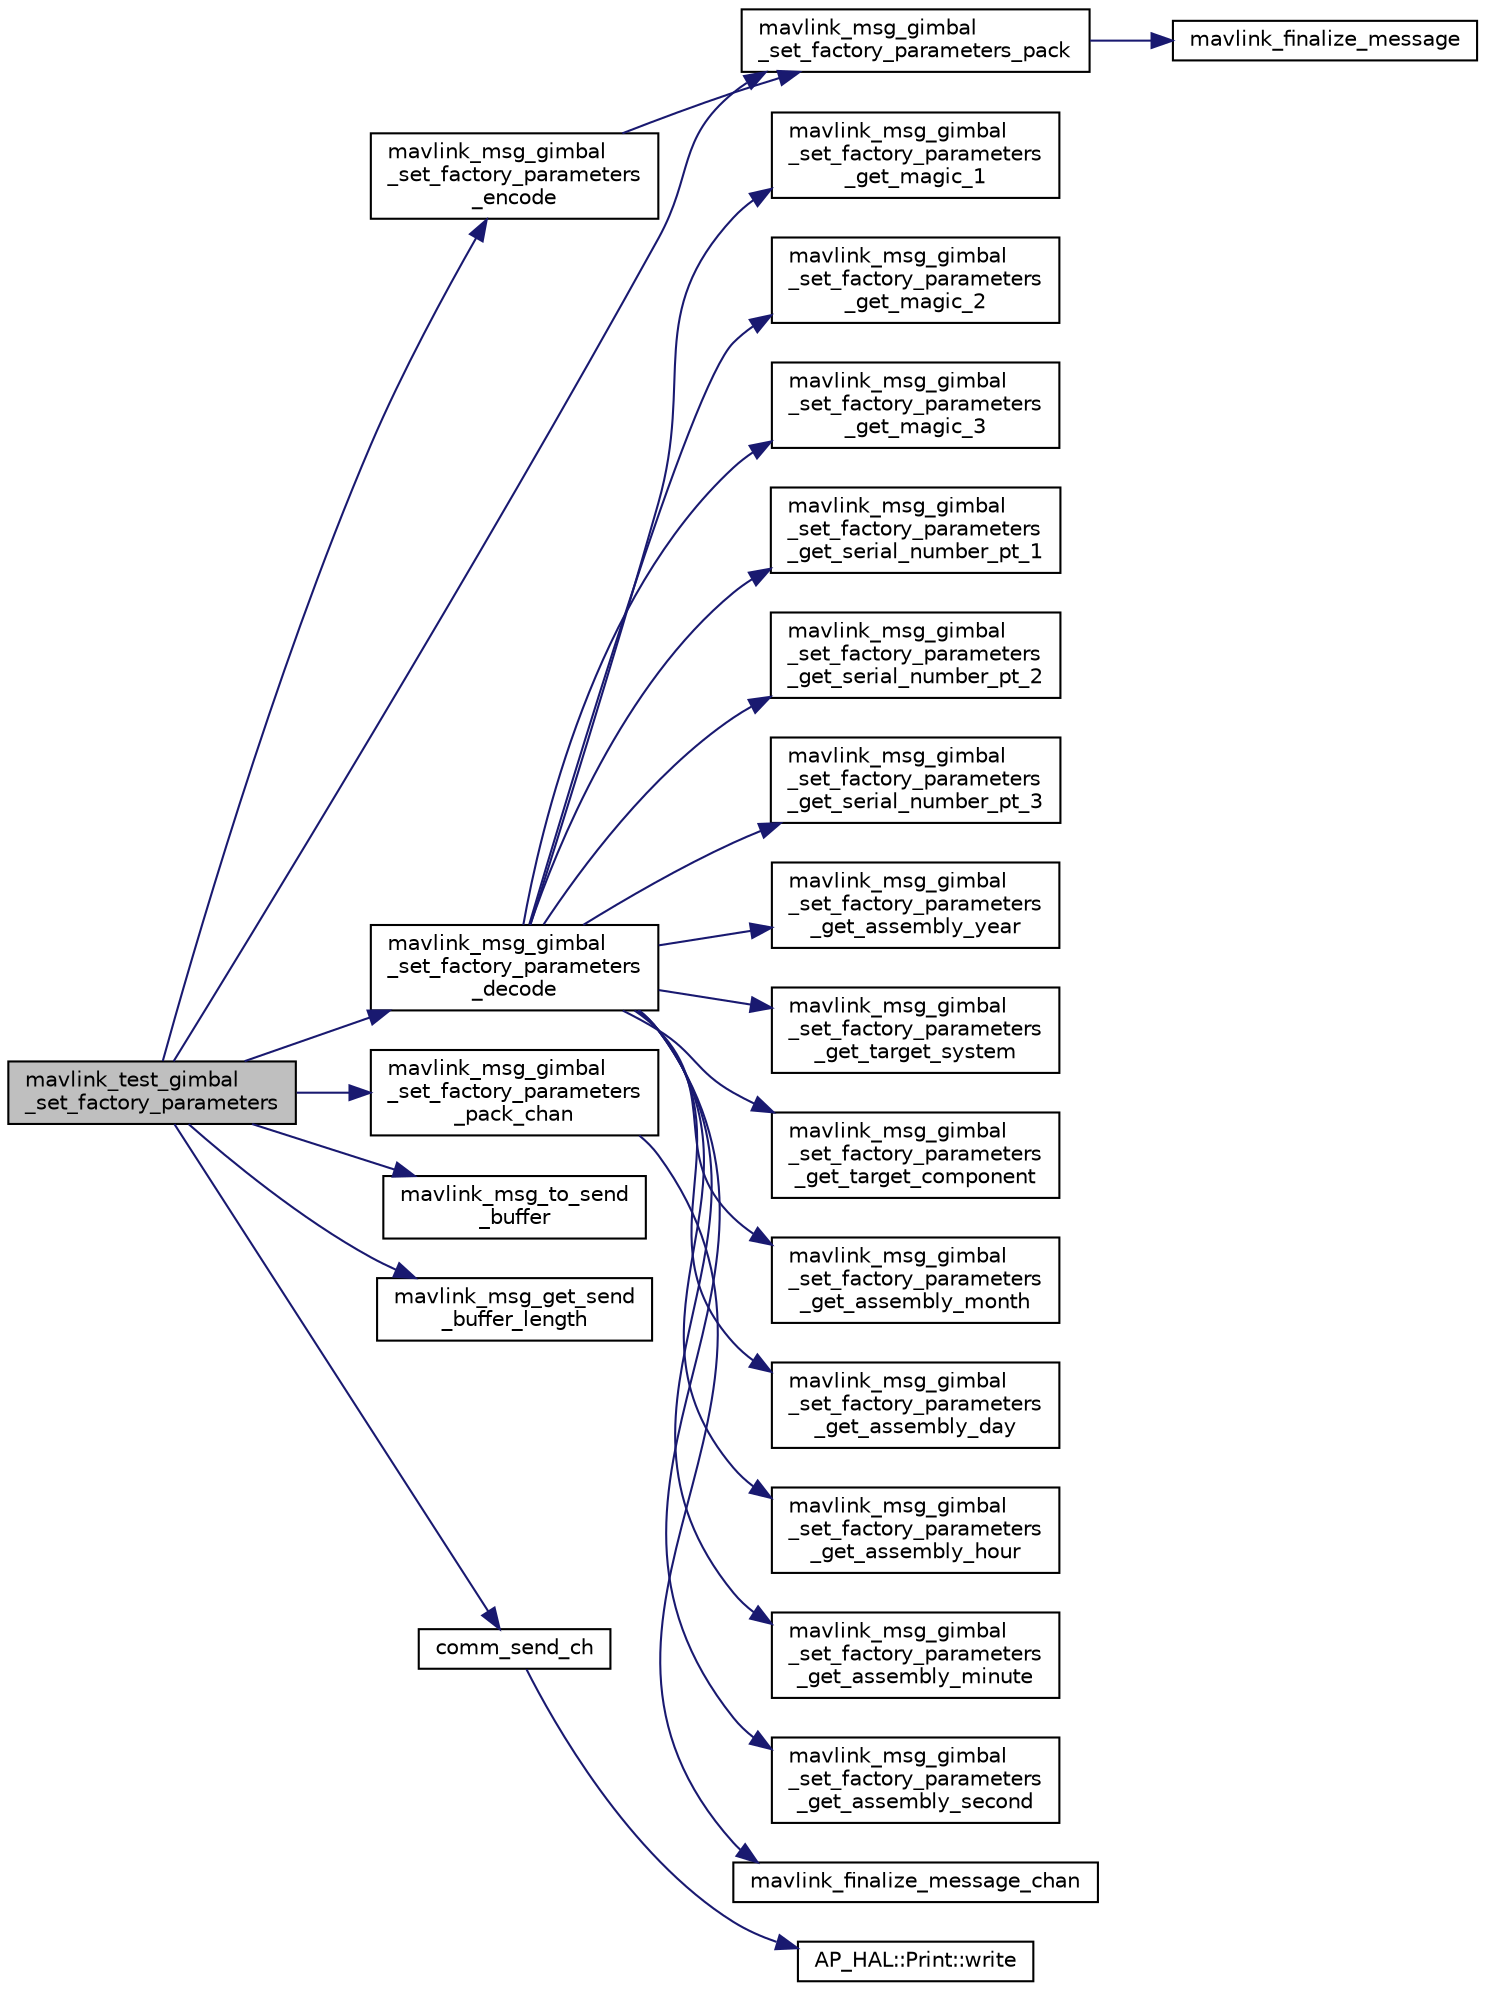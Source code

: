 digraph "mavlink_test_gimbal_set_factory_parameters"
{
 // INTERACTIVE_SVG=YES
  edge [fontname="Helvetica",fontsize="10",labelfontname="Helvetica",labelfontsize="10"];
  node [fontname="Helvetica",fontsize="10",shape=record];
  rankdir="LR";
  Node1 [label="mavlink_test_gimbal\l_set_factory_parameters",height=0.2,width=0.4,color="black", fillcolor="grey75", style="filled" fontcolor="black"];
  Node1 -> Node2 [color="midnightblue",fontsize="10",style="solid",fontname="Helvetica"];
  Node2 [label="mavlink_msg_gimbal\l_set_factory_parameters\l_encode",height=0.2,width=0.4,color="black", fillcolor="white", style="filled",URL="$mavlink__msg__gimbal__set__factory__parameters_8h.html#a05493846e472908a99da85d078935336",tooltip="Encode a gimbal_set_factory_parameters struct. "];
  Node2 -> Node3 [color="midnightblue",fontsize="10",style="solid",fontname="Helvetica"];
  Node3 [label="mavlink_msg_gimbal\l_set_factory_parameters_pack",height=0.2,width=0.4,color="black", fillcolor="white", style="filled",URL="$mavlink__msg__gimbal__set__factory__parameters_8h.html#a1663f33aa6236aef3e7fc683825a3f03",tooltip="Pack a gimbal_set_factory_parameters message. "];
  Node3 -> Node4 [color="midnightblue",fontsize="10",style="solid",fontname="Helvetica"];
  Node4 [label="mavlink_finalize_message",height=0.2,width=0.4,color="black", fillcolor="white", style="filled",URL="$v0_89_2mavlink__helpers_8h.html#af3bea083c5ec83f5b6570b2bd4a817d0",tooltip="Finalize a MAVLink message with MAVLINK_COMM_0 as default channel. "];
  Node1 -> Node5 [color="midnightblue",fontsize="10",style="solid",fontname="Helvetica"];
  Node5 [label="mavlink_msg_gimbal\l_set_factory_parameters\l_decode",height=0.2,width=0.4,color="black", fillcolor="white", style="filled",URL="$mavlink__msg__gimbal__set__factory__parameters_8h.html#a8ca18cf948c941fe5e992ef2cfd84d55",tooltip="Decode a gimbal_set_factory_parameters message into a struct. "];
  Node5 -> Node6 [color="midnightblue",fontsize="10",style="solid",fontname="Helvetica"];
  Node6 [label="mavlink_msg_gimbal\l_set_factory_parameters\l_get_magic_1",height=0.2,width=0.4,color="black", fillcolor="white", style="filled",URL="$mavlink__msg__gimbal__set__factory__parameters_8h.html#a054626d41e9ac9209bebbfceffb8fe42",tooltip="Get field magic_1 from gimbal_set_factory_parameters message. "];
  Node5 -> Node7 [color="midnightblue",fontsize="10",style="solid",fontname="Helvetica"];
  Node7 [label="mavlink_msg_gimbal\l_set_factory_parameters\l_get_magic_2",height=0.2,width=0.4,color="black", fillcolor="white", style="filled",URL="$mavlink__msg__gimbal__set__factory__parameters_8h.html#aecdfabc9129f73793fbc3c1b07e42579",tooltip="Get field magic_2 from gimbal_set_factory_parameters message. "];
  Node5 -> Node8 [color="midnightblue",fontsize="10",style="solid",fontname="Helvetica"];
  Node8 [label="mavlink_msg_gimbal\l_set_factory_parameters\l_get_magic_3",height=0.2,width=0.4,color="black", fillcolor="white", style="filled",URL="$mavlink__msg__gimbal__set__factory__parameters_8h.html#a2f5a85e6aeb5115f1f775f661e908315",tooltip="Get field magic_3 from gimbal_set_factory_parameters message. "];
  Node5 -> Node9 [color="midnightblue",fontsize="10",style="solid",fontname="Helvetica"];
  Node9 [label="mavlink_msg_gimbal\l_set_factory_parameters\l_get_serial_number_pt_1",height=0.2,width=0.4,color="black", fillcolor="white", style="filled",URL="$mavlink__msg__gimbal__set__factory__parameters_8h.html#a3cfaecf4890f034bb386a1998dbc4d9a",tooltip="Get field serial_number_pt_1 from gimbal_set_factory_parameters message. "];
  Node5 -> Node10 [color="midnightblue",fontsize="10",style="solid",fontname="Helvetica"];
  Node10 [label="mavlink_msg_gimbal\l_set_factory_parameters\l_get_serial_number_pt_2",height=0.2,width=0.4,color="black", fillcolor="white", style="filled",URL="$mavlink__msg__gimbal__set__factory__parameters_8h.html#a970c2eec2b2f95cd62bdf27fb7ccfba8",tooltip="Get field serial_number_pt_2 from gimbal_set_factory_parameters message. "];
  Node5 -> Node11 [color="midnightblue",fontsize="10",style="solid",fontname="Helvetica"];
  Node11 [label="mavlink_msg_gimbal\l_set_factory_parameters\l_get_serial_number_pt_3",height=0.2,width=0.4,color="black", fillcolor="white", style="filled",URL="$mavlink__msg__gimbal__set__factory__parameters_8h.html#a46fa74b0f1b30a9ca330b42a2252b172",tooltip="Get field serial_number_pt_3 from gimbal_set_factory_parameters message. "];
  Node5 -> Node12 [color="midnightblue",fontsize="10",style="solid",fontname="Helvetica"];
  Node12 [label="mavlink_msg_gimbal\l_set_factory_parameters\l_get_assembly_year",height=0.2,width=0.4,color="black", fillcolor="white", style="filled",URL="$mavlink__msg__gimbal__set__factory__parameters_8h.html#a6ff90b9107c27e3d8f65156a00ed8a47",tooltip="Get field assembly_year from gimbal_set_factory_parameters message. "];
  Node5 -> Node13 [color="midnightblue",fontsize="10",style="solid",fontname="Helvetica"];
  Node13 [label="mavlink_msg_gimbal\l_set_factory_parameters\l_get_target_system",height=0.2,width=0.4,color="black", fillcolor="white", style="filled",URL="$mavlink__msg__gimbal__set__factory__parameters_8h.html#a3e4f5ac3865c1468b027b76064f84795",tooltip="Send a gimbal_set_factory_parameters message. "];
  Node5 -> Node14 [color="midnightblue",fontsize="10",style="solid",fontname="Helvetica"];
  Node14 [label="mavlink_msg_gimbal\l_set_factory_parameters\l_get_target_component",height=0.2,width=0.4,color="black", fillcolor="white", style="filled",URL="$mavlink__msg__gimbal__set__factory__parameters_8h.html#aa930021be438ca58edd99d03592bc6a6",tooltip="Get field target_component from gimbal_set_factory_parameters message. "];
  Node5 -> Node15 [color="midnightblue",fontsize="10",style="solid",fontname="Helvetica"];
  Node15 [label="mavlink_msg_gimbal\l_set_factory_parameters\l_get_assembly_month",height=0.2,width=0.4,color="black", fillcolor="white", style="filled",URL="$mavlink__msg__gimbal__set__factory__parameters_8h.html#a2e4eb2afd18270c2b375f7b7048834ad",tooltip="Get field assembly_month from gimbal_set_factory_parameters message. "];
  Node5 -> Node16 [color="midnightblue",fontsize="10",style="solid",fontname="Helvetica"];
  Node16 [label="mavlink_msg_gimbal\l_set_factory_parameters\l_get_assembly_day",height=0.2,width=0.4,color="black", fillcolor="white", style="filled",URL="$mavlink__msg__gimbal__set__factory__parameters_8h.html#aee63bfb7089641d196ba7b0aaebe1bf7",tooltip="Get field assembly_day from gimbal_set_factory_parameters message. "];
  Node5 -> Node17 [color="midnightblue",fontsize="10",style="solid",fontname="Helvetica"];
  Node17 [label="mavlink_msg_gimbal\l_set_factory_parameters\l_get_assembly_hour",height=0.2,width=0.4,color="black", fillcolor="white", style="filled",URL="$mavlink__msg__gimbal__set__factory__parameters_8h.html#af245fc6f4187a4b3489892176f1dfbef",tooltip="Get field assembly_hour from gimbal_set_factory_parameters message. "];
  Node5 -> Node18 [color="midnightblue",fontsize="10",style="solid",fontname="Helvetica"];
  Node18 [label="mavlink_msg_gimbal\l_set_factory_parameters\l_get_assembly_minute",height=0.2,width=0.4,color="black", fillcolor="white", style="filled",URL="$mavlink__msg__gimbal__set__factory__parameters_8h.html#aee6bfefc569863bfcbbe11c17b9aafee",tooltip="Get field assembly_minute from gimbal_set_factory_parameters message. "];
  Node5 -> Node19 [color="midnightblue",fontsize="10",style="solid",fontname="Helvetica"];
  Node19 [label="mavlink_msg_gimbal\l_set_factory_parameters\l_get_assembly_second",height=0.2,width=0.4,color="black", fillcolor="white", style="filled",URL="$mavlink__msg__gimbal__set__factory__parameters_8h.html#ac87ea263f0b4f5ebff709ee6b811e177",tooltip="Get field assembly_second from gimbal_set_factory_parameters message. "];
  Node1 -> Node3 [color="midnightblue",fontsize="10",style="solid",fontname="Helvetica"];
  Node1 -> Node20 [color="midnightblue",fontsize="10",style="solid",fontname="Helvetica"];
  Node20 [label="mavlink_msg_gimbal\l_set_factory_parameters\l_pack_chan",height=0.2,width=0.4,color="black", fillcolor="white", style="filled",URL="$mavlink__msg__gimbal__set__factory__parameters_8h.html#add405e83f21231c01a6632c84a940686",tooltip="Pack a gimbal_set_factory_parameters message on a channel. "];
  Node20 -> Node21 [color="midnightblue",fontsize="10",style="solid",fontname="Helvetica"];
  Node21 [label="mavlink_finalize_message_chan",height=0.2,width=0.4,color="black", fillcolor="white", style="filled",URL="$v0_89_2mavlink__helpers_8h.html#aa66131138fc02101dcc73b4b556ab422",tooltip="Finalize a MAVLink message with channel assignment. "];
  Node1 -> Node22 [color="midnightblue",fontsize="10",style="solid",fontname="Helvetica"];
  Node22 [label="mavlink_msg_to_send\l_buffer",height=0.2,width=0.4,color="black", fillcolor="white", style="filled",URL="$v0_89_2mavlink__helpers_8h.html#afea0a9befa84822fd62c2899ea0d849e",tooltip="Pack a message to send it over a serial byte stream. "];
  Node1 -> Node23 [color="midnightblue",fontsize="10",style="solid",fontname="Helvetica"];
  Node23 [label="mavlink_msg_get_send\l_buffer_length",height=0.2,width=0.4,color="black", fillcolor="white", style="filled",URL="$v0_89_2protocol_8h.html#aa86c08f27aabb7a2e12a67f189f590c8",tooltip="Get the required buffer size for this message. "];
  Node1 -> Node24 [color="midnightblue",fontsize="10",style="solid",fontname="Helvetica"];
  Node24 [label="comm_send_ch",height=0.2,width=0.4,color="black", fillcolor="white", style="filled",URL="$GCS__MAVLink_8h.html#ab753873a1ee10adedd0ce246311468f8"];
  Node24 -> Node25 [color="midnightblue",fontsize="10",style="solid",fontname="Helvetica"];
  Node25 [label="AP_HAL::Print::write",height=0.2,width=0.4,color="black", fillcolor="white", style="filled",URL="$classAP__HAL_1_1Print.html#acc65391952a43334f8f5c9bef341f501"];
}
